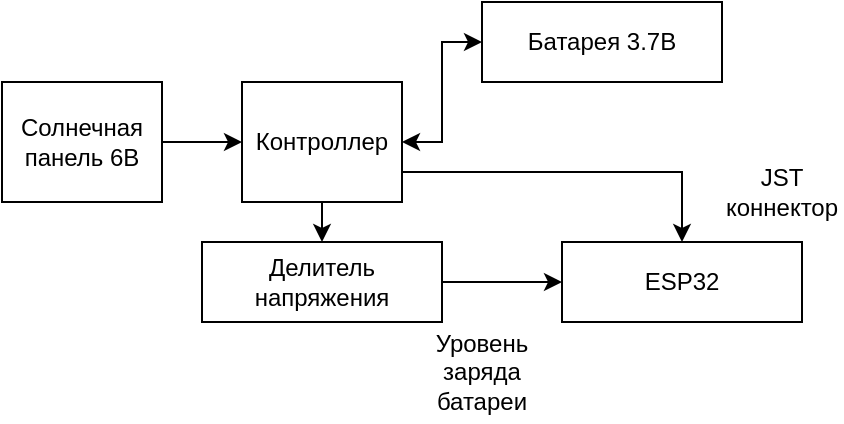 <mxfile version="20.6.2" type="device"><diagram id="GaxYjZ5OrmJ_bwEp2aUe" name="Page-1"><mxGraphModel dx="946" dy="620" grid="1" gridSize="10" guides="1" tooltips="1" connect="1" arrows="1" fold="1" page="1" pageScale="1" pageWidth="827" pageHeight="1169" math="0" shadow="0"><root><mxCell id="0"/><mxCell id="1" parent="0"/><mxCell id="uWaH6f8XF6AMa-rqgavn-3" style="edgeStyle=orthogonalEdgeStyle;rounded=0;orthogonalLoop=1;jettySize=auto;html=1;entryX=0;entryY=0.5;entryDx=0;entryDy=0;" edge="1" parent="1" source="uWaH6f8XF6AMa-rqgavn-1" target="uWaH6f8XF6AMa-rqgavn-2"><mxGeometry relative="1" as="geometry"/></mxCell><mxCell id="uWaH6f8XF6AMa-rqgavn-1" value="Солнечная&lt;br&gt;панель 6В" style="rounded=0;whiteSpace=wrap;html=1;" vertex="1" parent="1"><mxGeometry x="80" y="120" width="80" height="60" as="geometry"/></mxCell><mxCell id="uWaH6f8XF6AMa-rqgavn-5" style="edgeStyle=orthogonalEdgeStyle;rounded=0;orthogonalLoop=1;jettySize=auto;html=1;entryX=0;entryY=0.5;entryDx=0;entryDy=0;startArrow=classic;startFill=1;" edge="1" parent="1" source="uWaH6f8XF6AMa-rqgavn-2" target="uWaH6f8XF6AMa-rqgavn-4"><mxGeometry relative="1" as="geometry"/></mxCell><mxCell id="uWaH6f8XF6AMa-rqgavn-7" style="edgeStyle=orthogonalEdgeStyle;rounded=0;orthogonalLoop=1;jettySize=auto;html=1;entryX=0.5;entryY=0;entryDx=0;entryDy=0;startArrow=none;startFill=0;exitX=1;exitY=0.75;exitDx=0;exitDy=0;" edge="1" parent="1" source="uWaH6f8XF6AMa-rqgavn-2" target="uWaH6f8XF6AMa-rqgavn-6"><mxGeometry relative="1" as="geometry"/></mxCell><mxCell id="uWaH6f8XF6AMa-rqgavn-9" style="edgeStyle=orthogonalEdgeStyle;rounded=0;orthogonalLoop=1;jettySize=auto;html=1;startArrow=none;startFill=0;exitX=0.5;exitY=1;exitDx=0;exitDy=0;" edge="1" parent="1" source="uWaH6f8XF6AMa-rqgavn-2"><mxGeometry relative="1" as="geometry"><mxPoint x="240" y="200" as="targetPoint"/></mxGeometry></mxCell><mxCell id="uWaH6f8XF6AMa-rqgavn-2" value="Контроллер" style="rounded=0;whiteSpace=wrap;html=1;" vertex="1" parent="1"><mxGeometry x="200" y="120" width="80" height="60" as="geometry"/></mxCell><mxCell id="uWaH6f8XF6AMa-rqgavn-4" value="Батарея 3.7В" style="rounded=0;whiteSpace=wrap;html=1;" vertex="1" parent="1"><mxGeometry x="320" y="80" width="120" height="40" as="geometry"/></mxCell><mxCell id="uWaH6f8XF6AMa-rqgavn-6" value="ESP32" style="rounded=0;whiteSpace=wrap;html=1;" vertex="1" parent="1"><mxGeometry x="360" y="200" width="120" height="40" as="geometry"/></mxCell><mxCell id="uWaH6f8XF6AMa-rqgavn-8" value="JST коннектор" style="text;html=1;strokeColor=none;fillColor=none;align=center;verticalAlign=middle;whiteSpace=wrap;rounded=0;" vertex="1" parent="1"><mxGeometry x="440" y="160" width="60" height="30" as="geometry"/></mxCell><mxCell id="uWaH6f8XF6AMa-rqgavn-11" style="edgeStyle=orthogonalEdgeStyle;rounded=0;orthogonalLoop=1;jettySize=auto;html=1;entryX=0;entryY=0.5;entryDx=0;entryDy=0;startArrow=none;startFill=0;" edge="1" parent="1" source="uWaH6f8XF6AMa-rqgavn-10" target="uWaH6f8XF6AMa-rqgavn-6"><mxGeometry relative="1" as="geometry"/></mxCell><mxCell id="uWaH6f8XF6AMa-rqgavn-10" value="Делитель&lt;br&gt;напряжения" style="rounded=0;whiteSpace=wrap;html=1;" vertex="1" parent="1"><mxGeometry x="180" y="200" width="120" height="40" as="geometry"/></mxCell><mxCell id="uWaH6f8XF6AMa-rqgavn-12" value="Уровень&lt;br&gt;заряда&lt;br&gt;батареи" style="text;html=1;strokeColor=none;fillColor=none;align=center;verticalAlign=middle;whiteSpace=wrap;rounded=0;" vertex="1" parent="1"><mxGeometry x="280" y="240" width="80" height="50" as="geometry"/></mxCell></root></mxGraphModel></diagram></mxfile>